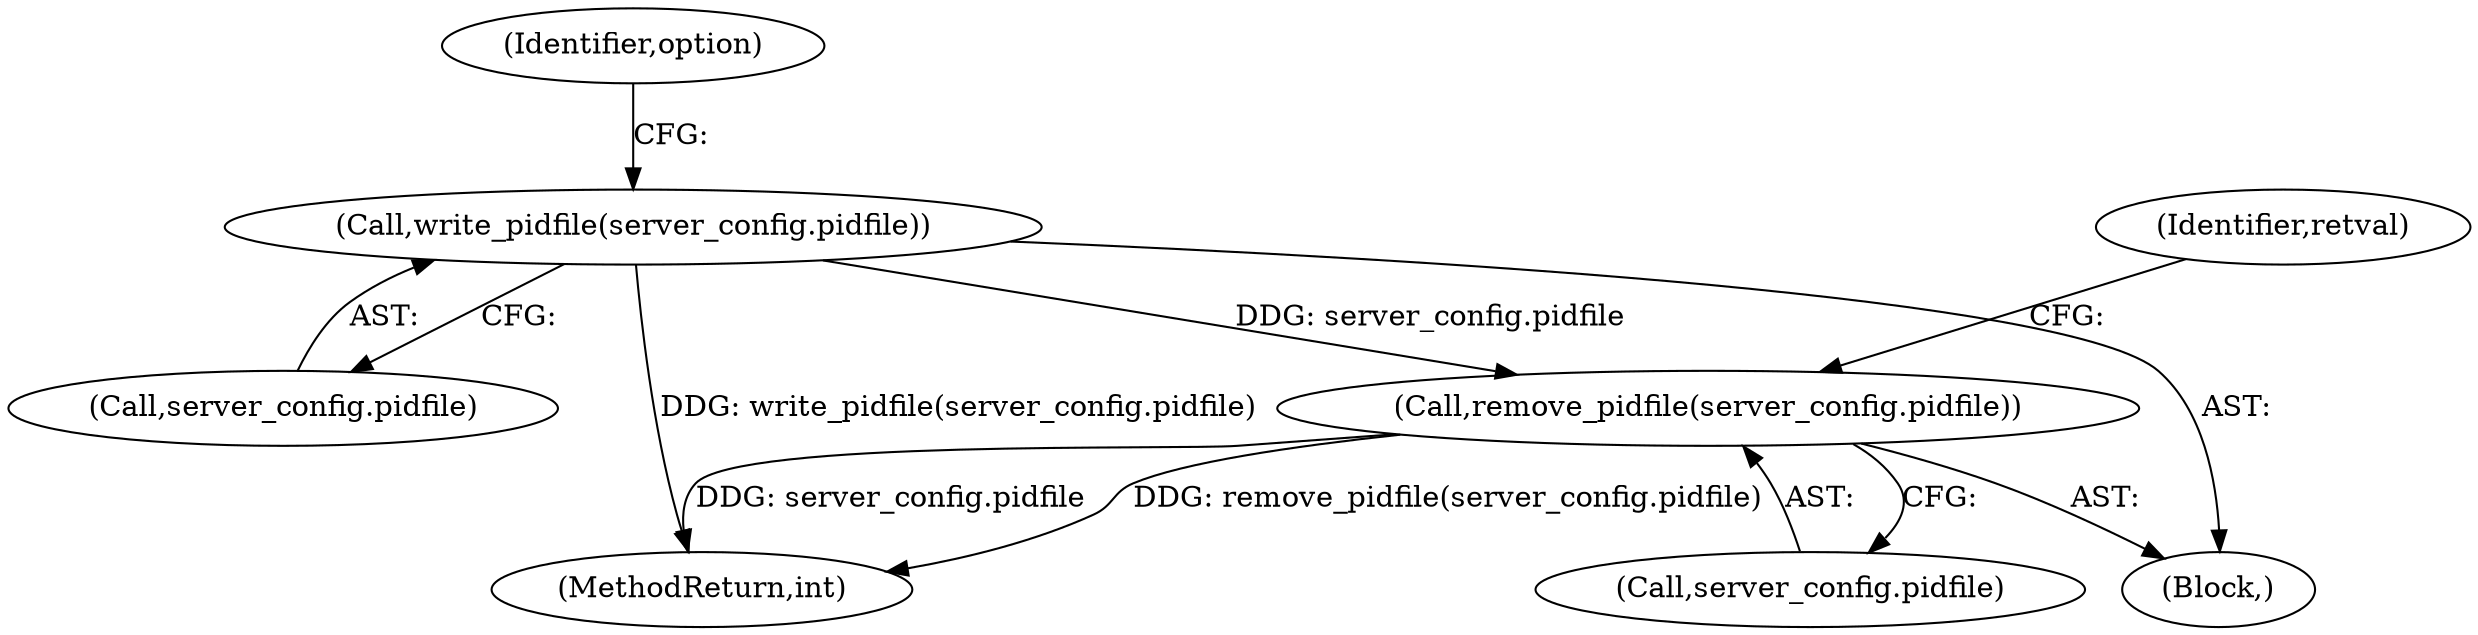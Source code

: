 digraph "0_busybox_6d3b4bb24da9a07c263f3c1acf8df85382ff562c_1@API" {
"1000268" [label="(Call,write_pidfile(server_config.pidfile))"];
"1000789" [label="(Call,remove_pidfile(server_config.pidfile))"];
"1000268" [label="(Call,write_pidfile(server_config.pidfile))"];
"1000142" [label="(Block,)"];
"1000269" [label="(Call,server_config.pidfile)"];
"1000795" [label="(MethodReturn,int)"];
"1000790" [label="(Call,server_config.pidfile)"];
"1000789" [label="(Call,remove_pidfile(server_config.pidfile))"];
"1000273" [label="(Identifier,option)"];
"1000794" [label="(Identifier,retval)"];
"1000268" -> "1000142"  [label="AST: "];
"1000268" -> "1000269"  [label="CFG: "];
"1000269" -> "1000268"  [label="AST: "];
"1000273" -> "1000268"  [label="CFG: "];
"1000268" -> "1000795"  [label="DDG: write_pidfile(server_config.pidfile)"];
"1000268" -> "1000789"  [label="DDG: server_config.pidfile"];
"1000789" -> "1000142"  [label="AST: "];
"1000789" -> "1000790"  [label="CFG: "];
"1000790" -> "1000789"  [label="AST: "];
"1000794" -> "1000789"  [label="CFG: "];
"1000789" -> "1000795"  [label="DDG: remove_pidfile(server_config.pidfile)"];
"1000789" -> "1000795"  [label="DDG: server_config.pidfile"];
}
